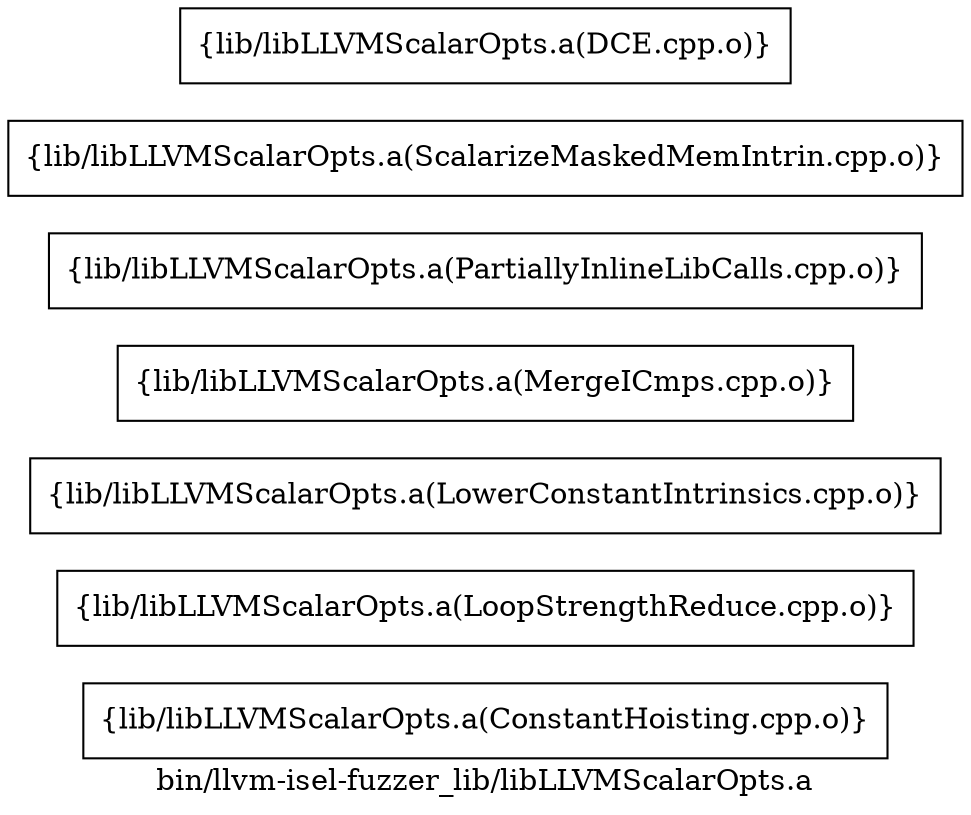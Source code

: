 digraph "bin/llvm-isel-fuzzer_lib/libLLVMScalarOpts.a" {
	label="bin/llvm-isel-fuzzer_lib/libLLVMScalarOpts.a";
	rankdir=LR;

	Node0x5596eefc3fd8 [shape=record,shape=box,group=0,label="{lib/libLLVMScalarOpts.a(ConstantHoisting.cpp.o)}"];
	Node0x5596eefd8398 [shape=record,shape=box,group=0,label="{lib/libLLVMScalarOpts.a(LoopStrengthReduce.cpp.o)}"];
	Node0x5596eefc7f98 [shape=record,shape=box,group=0,label="{lib/libLLVMScalarOpts.a(LowerConstantIntrinsics.cpp.o)}"];
	Node0x5596eefc7d18 [shape=record,shape=box,group=0,label="{lib/libLLVMScalarOpts.a(MergeICmps.cpp.o)}"];
	Node0x5596eefc70e8 [shape=record,shape=box,group=0,label="{lib/libLLVMScalarOpts.a(PartiallyInlineLibCalls.cpp.o)}"];
	Node0x5596eefc6e68 [shape=record,shape=box,group=0,label="{lib/libLLVMScalarOpts.a(ScalarizeMaskedMemIntrin.cpp.o)}"];
	Node0x5596eefd8078 [shape=record,shape=box,group=0,label="{lib/libLLVMScalarOpts.a(DCE.cpp.o)}"];
}
